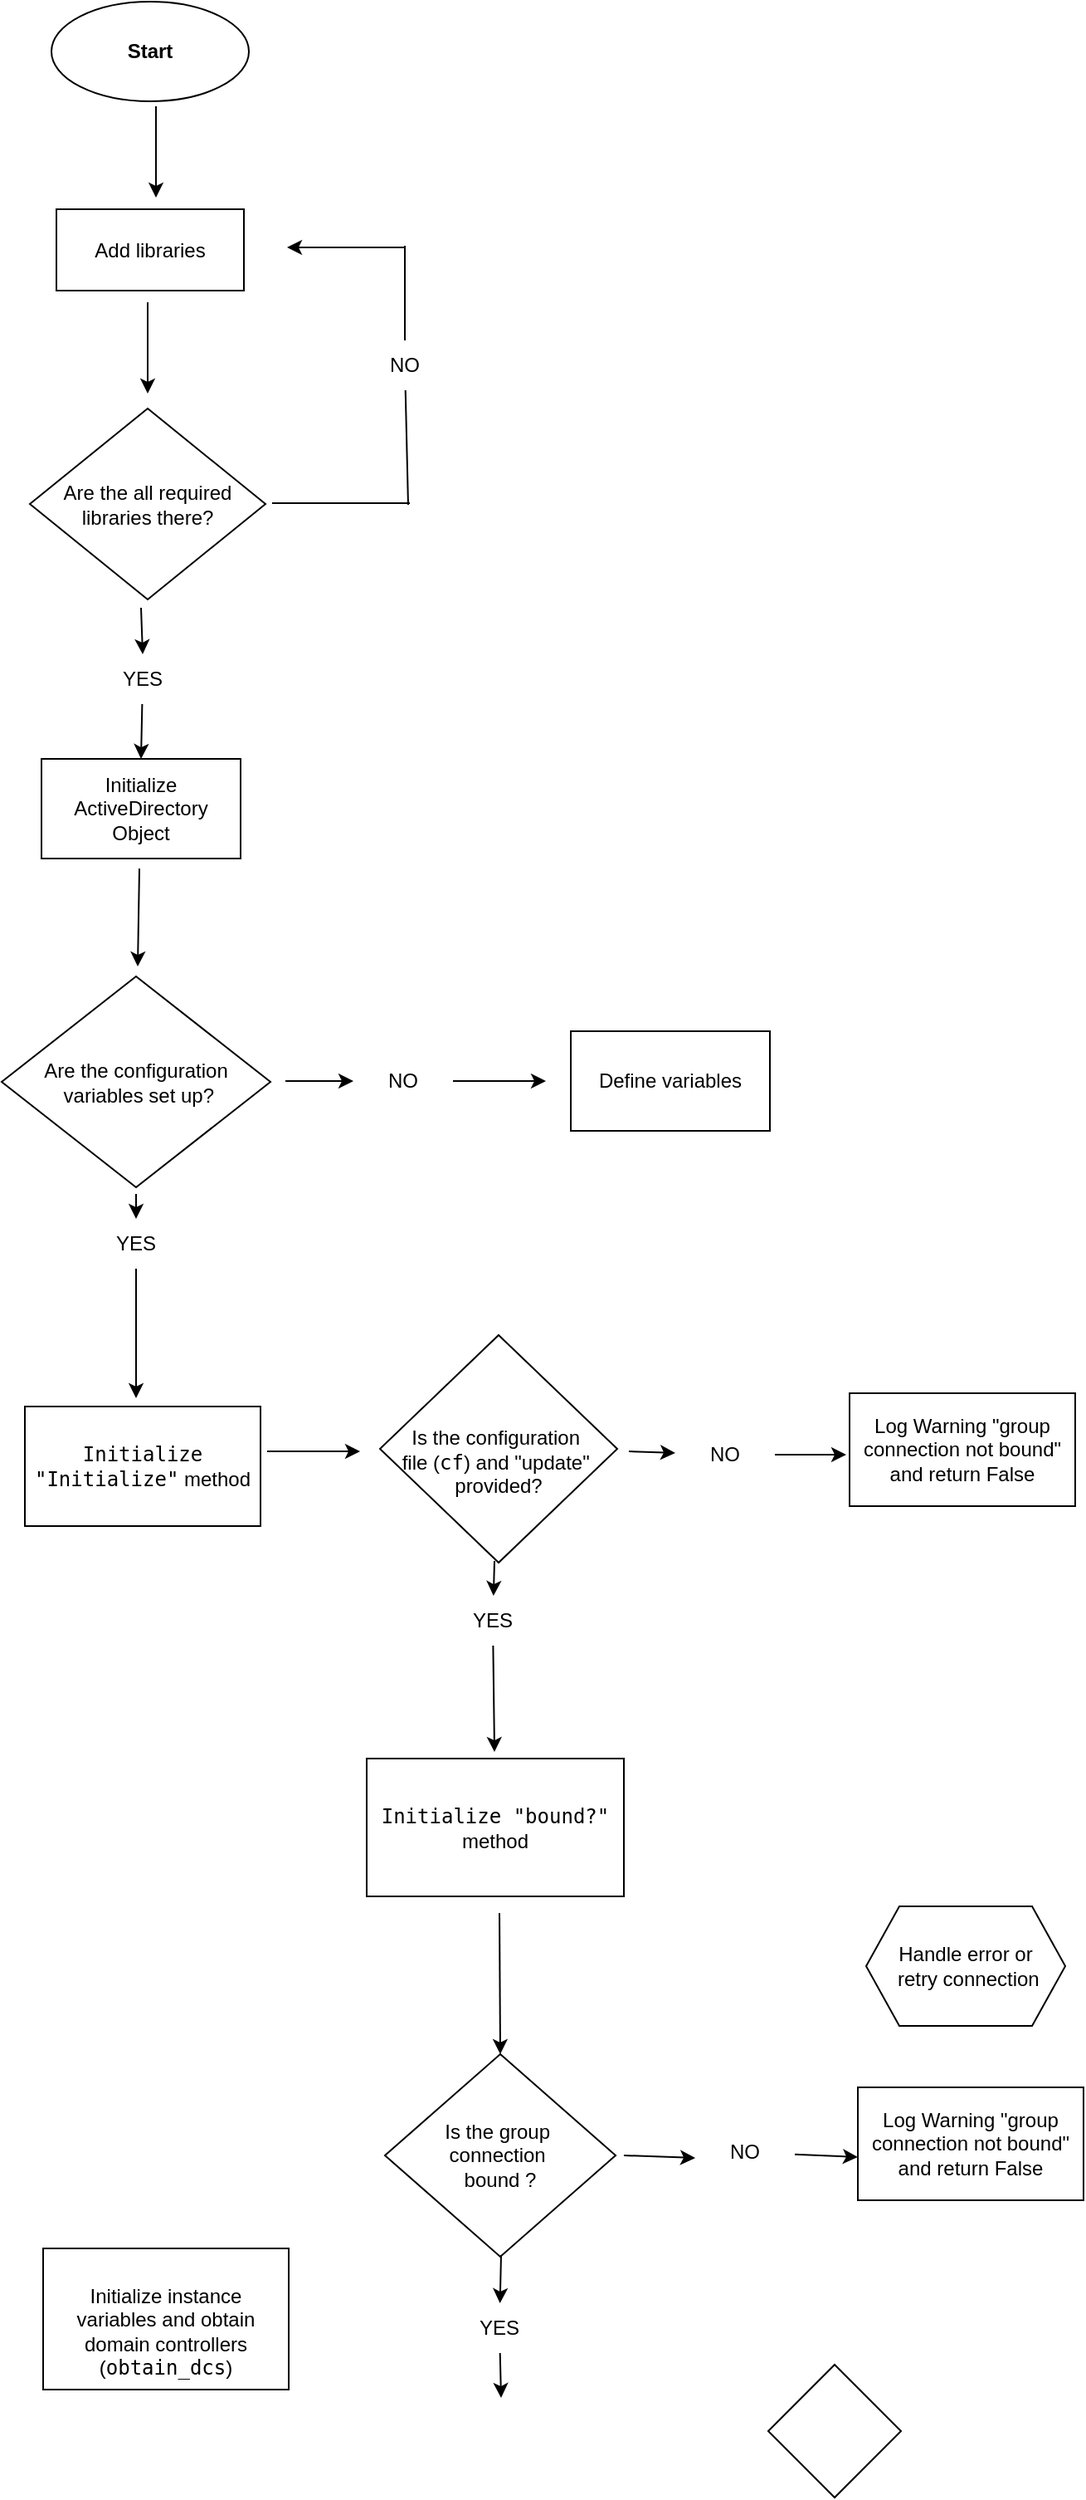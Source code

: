 <mxfile version="24.6.2" type="github">
  <diagram name="Page-1" id="nrMohRXkfmWptk8Ia3cE">
    <mxGraphModel dx="2750" dy="2730" grid="1" gridSize="1" guides="1" tooltips="1" connect="1" arrows="1" fold="1" page="1" pageScale="1" pageWidth="850" pageHeight="1100" math="0" shadow="0">
      <root>
        <mxCell id="0" />
        <mxCell id="1" parent="0" />
        <mxCell id="9EuuWl_7FSERNrRJokhg-1" value="Start" style="ellipse;whiteSpace=wrap;html=1;fontStyle=1" parent="1" vertex="1">
          <mxGeometry x="-1662" y="-2192" width="119" height="60" as="geometry" />
        </mxCell>
        <mxCell id="v-x-NIrhz4WuDyH8p8N3-1" value="Are the all required libraries there?" style="rhombus;whiteSpace=wrap;html=1;" vertex="1" parent="1">
          <mxGeometry x="-1675" y="-1947" width="142" height="115" as="geometry" />
        </mxCell>
        <mxCell id="v-x-NIrhz4WuDyH8p8N3-3" value="" style="endArrow=classic;html=1;rounded=0;" edge="1" parent="1">
          <mxGeometry width="50" height="50" relative="1" as="geometry">
            <mxPoint x="-1599" y="-2129" as="sourcePoint" />
            <mxPoint x="-1599" y="-2074" as="targetPoint" />
          </mxGeometry>
        </mxCell>
        <mxCell id="v-x-NIrhz4WuDyH8p8N3-6" value="Add libraries" style="rounded=0;whiteSpace=wrap;html=1;" vertex="1" parent="1">
          <mxGeometry x="-1659" y="-2067" width="113" height="49" as="geometry" />
        </mxCell>
        <mxCell id="v-x-NIrhz4WuDyH8p8N3-7" value="" style="endArrow=classic;html=1;rounded=0;" edge="1" parent="1">
          <mxGeometry width="50" height="50" relative="1" as="geometry">
            <mxPoint x="-1604" y="-2011" as="sourcePoint" />
            <mxPoint x="-1604" y="-1956" as="targetPoint" />
          </mxGeometry>
        </mxCell>
        <mxCell id="v-x-NIrhz4WuDyH8p8N3-11" value="" style="endArrow=none;html=1;rounded=0;" edge="1" parent="1">
          <mxGeometry width="50" height="50" relative="1" as="geometry">
            <mxPoint x="-1529" y="-1890" as="sourcePoint" />
            <mxPoint x="-1446" y="-1890" as="targetPoint" />
          </mxGeometry>
        </mxCell>
        <mxCell id="v-x-NIrhz4WuDyH8p8N3-12" value="" style="endArrow=none;html=1;rounded=0;" edge="1" parent="1" source="v-x-NIrhz4WuDyH8p8N3-10">
          <mxGeometry width="50" height="50" relative="1" as="geometry">
            <mxPoint x="-1447" y="-1889" as="sourcePoint" />
            <mxPoint x="-1449" y="-2045" as="targetPoint" />
          </mxGeometry>
        </mxCell>
        <mxCell id="v-x-NIrhz4WuDyH8p8N3-13" value="" style="endArrow=classic;html=1;rounded=0;" edge="1" parent="1">
          <mxGeometry width="50" height="50" relative="1" as="geometry">
            <mxPoint x="-1449" y="-2044" as="sourcePoint" />
            <mxPoint x="-1520" y="-2044" as="targetPoint" />
          </mxGeometry>
        </mxCell>
        <mxCell id="v-x-NIrhz4WuDyH8p8N3-14" value="Initialize ActiveDirectory Object" style="rounded=0;whiteSpace=wrap;html=1;" vertex="1" parent="1">
          <mxGeometry x="-1668" y="-1736" width="120" height="60" as="geometry" />
        </mxCell>
        <mxCell id="v-x-NIrhz4WuDyH8p8N3-15" value="" style="endArrow=classic;html=1;rounded=0;entryX=0.5;entryY=0;entryDx=0;entryDy=0;" edge="1" parent="1" source="v-x-NIrhz4WuDyH8p8N3-18" target="v-x-NIrhz4WuDyH8p8N3-14">
          <mxGeometry width="50" height="50" relative="1" as="geometry">
            <mxPoint x="-1608" y="-1827" as="sourcePoint" />
            <mxPoint x="-1608" y="-1772" as="targetPoint" />
          </mxGeometry>
        </mxCell>
        <mxCell id="v-x-NIrhz4WuDyH8p8N3-17" value="" style="endArrow=none;html=1;rounded=0;" edge="1" parent="1" target="v-x-NIrhz4WuDyH8p8N3-10">
          <mxGeometry width="50" height="50" relative="1" as="geometry">
            <mxPoint x="-1447" y="-1889" as="sourcePoint" />
            <mxPoint x="-1449" y="-2045" as="targetPoint" />
          </mxGeometry>
        </mxCell>
        <mxCell id="v-x-NIrhz4WuDyH8p8N3-10" value="NO" style="text;html=1;align=center;verticalAlign=middle;whiteSpace=wrap;rounded=0;" vertex="1" parent="1">
          <mxGeometry x="-1479" y="-1988" width="60" height="30" as="geometry" />
        </mxCell>
        <mxCell id="v-x-NIrhz4WuDyH8p8N3-20" value="" style="endArrow=classic;html=1;rounded=0;entryX=0.5;entryY=0;entryDx=0;entryDy=0;" edge="1" parent="1" target="v-x-NIrhz4WuDyH8p8N3-18">
          <mxGeometry width="50" height="50" relative="1" as="geometry">
            <mxPoint x="-1608" y="-1827" as="sourcePoint" />
            <mxPoint x="-1608" y="-1736" as="targetPoint" />
          </mxGeometry>
        </mxCell>
        <mxCell id="v-x-NIrhz4WuDyH8p8N3-18" value="YES" style="text;html=1;align=center;verticalAlign=middle;whiteSpace=wrap;rounded=0;" vertex="1" parent="1">
          <mxGeometry x="-1637" y="-1799" width="60" height="30" as="geometry" />
        </mxCell>
        <mxCell id="v-x-NIrhz4WuDyH8p8N3-21" value="&lt;div&gt;Are the configuration&lt;/div&gt;&lt;div&gt;&amp;nbsp;variables set up? &lt;/div&gt;" style="rhombus;whiteSpace=wrap;html=1;" vertex="1" parent="1">
          <mxGeometry x="-1692" y="-1605" width="162" height="127" as="geometry" />
        </mxCell>
        <mxCell id="v-x-NIrhz4WuDyH8p8N3-22" value="" style="endArrow=classic;html=1;rounded=0;" edge="1" parent="1">
          <mxGeometry width="50" height="50" relative="1" as="geometry">
            <mxPoint x="-1609" y="-1670" as="sourcePoint" />
            <mxPoint x="-1610" y="-1611" as="targetPoint" />
          </mxGeometry>
        </mxCell>
        <mxCell id="v-x-NIrhz4WuDyH8p8N3-23" value="" style="endArrow=classic;html=1;rounded=0;" edge="1" parent="1" source="v-x-NIrhz4WuDyH8p8N3-25">
          <mxGeometry width="50" height="50" relative="1" as="geometry">
            <mxPoint x="-1521" y="-1542" as="sourcePoint" />
            <mxPoint x="-1364" y="-1542" as="targetPoint" />
          </mxGeometry>
        </mxCell>
        <mxCell id="v-x-NIrhz4WuDyH8p8N3-24" value="" style="endArrow=classic;html=1;rounded=0;" edge="1" parent="1" source="v-x-NIrhz4WuDyH8p8N3-29">
          <mxGeometry width="50" height="50" relative="1" as="geometry">
            <mxPoint x="-1611" y="-1474" as="sourcePoint" />
            <mxPoint x="-1611" y="-1351" as="targetPoint" />
          </mxGeometry>
        </mxCell>
        <mxCell id="v-x-NIrhz4WuDyH8p8N3-28" value="" style="endArrow=classic;html=1;rounded=0;" edge="1" parent="1" target="v-x-NIrhz4WuDyH8p8N3-25">
          <mxGeometry width="50" height="50" relative="1" as="geometry">
            <mxPoint x="-1521" y="-1542" as="sourcePoint" />
            <mxPoint x="-1364" y="-1542" as="targetPoint" />
          </mxGeometry>
        </mxCell>
        <mxCell id="v-x-NIrhz4WuDyH8p8N3-25" value="NO" style="text;html=1;align=center;verticalAlign=middle;whiteSpace=wrap;rounded=0;" vertex="1" parent="1">
          <mxGeometry x="-1480" y="-1557" width="60" height="30" as="geometry" />
        </mxCell>
        <mxCell id="v-x-NIrhz4WuDyH8p8N3-31" value="" style="endArrow=classic;html=1;rounded=0;" edge="1" parent="1" target="v-x-NIrhz4WuDyH8p8N3-29">
          <mxGeometry width="50" height="50" relative="1" as="geometry">
            <mxPoint x="-1611" y="-1474" as="sourcePoint" />
            <mxPoint x="-1611" y="-1351" as="targetPoint" />
          </mxGeometry>
        </mxCell>
        <mxCell id="v-x-NIrhz4WuDyH8p8N3-29" value="YES" style="text;html=1;align=center;verticalAlign=middle;whiteSpace=wrap;rounded=0;" vertex="1" parent="1">
          <mxGeometry x="-1641" y="-1459" width="60" height="30" as="geometry" />
        </mxCell>
        <mxCell id="v-x-NIrhz4WuDyH8p8N3-32" value="Define variables" style="rounded=0;whiteSpace=wrap;html=1;" vertex="1" parent="1">
          <mxGeometry x="-1349" y="-1572" width="120" height="60" as="geometry" />
        </mxCell>
        <mxCell id="v-x-NIrhz4WuDyH8p8N3-35" value="" style="endArrow=classic;html=1;rounded=0;" edge="1" parent="1">
          <mxGeometry width="50" height="50" relative="1" as="geometry">
            <mxPoint x="-1532" y="-1319" as="sourcePoint" />
            <mxPoint x="-1476" y="-1319" as="targetPoint" />
          </mxGeometry>
        </mxCell>
        <mxCell id="v-x-NIrhz4WuDyH8p8N3-36" value="" style="endArrow=classic;html=1;rounded=0;" edge="1" parent="1" source="v-x-NIrhz4WuDyH8p8N3-38">
          <mxGeometry width="50" height="50" relative="1" as="geometry">
            <mxPoint x="-1312" y="-1319" as="sourcePoint" />
            <mxPoint x="-1183" y="-1317" as="targetPoint" />
          </mxGeometry>
        </mxCell>
        <mxCell id="v-x-NIrhz4WuDyH8p8N3-37" value="" style="endArrow=classic;html=1;rounded=0;" edge="1" parent="1" source="v-x-NIrhz4WuDyH8p8N3-41">
          <mxGeometry width="50" height="50" relative="1" as="geometry">
            <mxPoint x="-1395" y="-1253" as="sourcePoint" />
            <mxPoint x="-1395" y="-1138" as="targetPoint" />
          </mxGeometry>
        </mxCell>
        <mxCell id="v-x-NIrhz4WuDyH8p8N3-39" value="" style="endArrow=classic;html=1;rounded=0;" edge="1" parent="1" target="v-x-NIrhz4WuDyH8p8N3-38">
          <mxGeometry width="50" height="50" relative="1" as="geometry">
            <mxPoint x="-1314" y="-1319" as="sourcePoint" />
            <mxPoint x="-1183" y="-1319" as="targetPoint" />
          </mxGeometry>
        </mxCell>
        <mxCell id="v-x-NIrhz4WuDyH8p8N3-38" value="NO" style="text;html=1;align=center;verticalAlign=middle;whiteSpace=wrap;rounded=0;" vertex="1" parent="1">
          <mxGeometry x="-1286" y="-1332" width="60" height="30" as="geometry" />
        </mxCell>
        <mxCell id="v-x-NIrhz4WuDyH8p8N3-42" value="" style="endArrow=classic;html=1;rounded=0;" edge="1" parent="1" target="v-x-NIrhz4WuDyH8p8N3-41">
          <mxGeometry width="50" height="50" relative="1" as="geometry">
            <mxPoint x="-1395" y="-1253" as="sourcePoint" />
            <mxPoint x="-1395" y="-1138" as="targetPoint" />
          </mxGeometry>
        </mxCell>
        <mxCell id="v-x-NIrhz4WuDyH8p8N3-41" value="YES" style="text;html=1;align=center;verticalAlign=middle;whiteSpace=wrap;rounded=0;" vertex="1" parent="1">
          <mxGeometry x="-1426" y="-1232" width="60" height="30" as="geometry" />
        </mxCell>
        <mxCell id="v-x-NIrhz4WuDyH8p8N3-43" value="Log Warning &quot;group connection               not bound&quot; and return False " style="rounded=0;whiteSpace=wrap;html=1;" vertex="1" parent="1">
          <mxGeometry x="-1181" y="-1354" width="136" height="68" as="geometry" />
        </mxCell>
        <mxCell id="v-x-NIrhz4WuDyH8p8N3-44" value="&lt;br&gt;&lt;div&gt;Initialize instance&lt;/div&gt;&lt;div&gt;&amp;nbsp;variables and obtain&amp;nbsp;&lt;/div&gt;&lt;div&gt;domain controllers (&lt;code&gt;obtain_dcs&lt;/code&gt;)&lt;/div&gt;" style="rounded=0;whiteSpace=wrap;html=1;" vertex="1" parent="1">
          <mxGeometry x="-1667" y="-839" width="148" height="85" as="geometry" />
        </mxCell>
        <mxCell id="v-x-NIrhz4WuDyH8p8N3-45" value="&lt;div&gt;Handle error or&lt;/div&gt;&lt;div&gt;&amp;nbsp;retry connection&lt;/div&gt;" style="shape=hexagon;perimeter=hexagonPerimeter2;whiteSpace=wrap;html=1;fixedSize=1;" vertex="1" parent="1">
          <mxGeometry x="-1171" y="-1045" width="120" height="72" as="geometry" />
        </mxCell>
        <mxCell id="v-x-NIrhz4WuDyH8p8N3-46" value="&lt;code&gt;Initialize &quot;Initialize&quot;&lt;/code&gt; method " style="rounded=0;whiteSpace=wrap;html=1;" vertex="1" parent="1">
          <mxGeometry x="-1678" y="-1346" width="142" height="72" as="geometry" />
        </mxCell>
        <mxCell id="v-x-NIrhz4WuDyH8p8N3-47" value="&lt;div&gt;Is the group&amp;nbsp;&lt;/div&gt;&lt;div&gt;connection&amp;nbsp;&lt;/div&gt;&lt;div&gt;bound ?&lt;/div&gt;" style="rhombus;whiteSpace=wrap;html=1;" vertex="1" parent="1">
          <mxGeometry x="-1461" y="-956" width="139" height="122" as="geometry" />
        </mxCell>
        <mxCell id="v-x-NIrhz4WuDyH8p8N3-48" value="&lt;br&gt;&lt;div&gt;Is the configuration&amp;nbsp;&lt;/div&gt;&lt;div&gt;file (&lt;code&gt;cf&lt;/code&gt;) and &quot;update&quot;&amp;nbsp; provided?&lt;/div&gt;" style="rhombus;whiteSpace=wrap;html=1;" vertex="1" parent="1">
          <mxGeometry x="-1464" y="-1389" width="143" height="137" as="geometry" />
        </mxCell>
        <mxCell id="v-x-NIrhz4WuDyH8p8N3-52" value="Log Warning &quot;group connection               not bound&quot; and return False " style="rounded=0;whiteSpace=wrap;html=1;" vertex="1" parent="1">
          <mxGeometry x="-1176" y="-936" width="136" height="68" as="geometry" />
        </mxCell>
        <mxCell id="v-x-NIrhz4WuDyH8p8N3-53" value="" style="endArrow=classic;html=1;rounded=0;entryX=0.5;entryY=0;entryDx=0;entryDy=0;" edge="1" parent="1" target="v-x-NIrhz4WuDyH8p8N3-47">
          <mxGeometry width="50" height="50" relative="1" as="geometry">
            <mxPoint x="-1392" y="-1041" as="sourcePoint" />
            <mxPoint x="-1391" y="-977" as="targetPoint" />
          </mxGeometry>
        </mxCell>
        <mxCell id="v-x-NIrhz4WuDyH8p8N3-55" value="" style="endArrow=classic;html=1;rounded=0;" edge="1" parent="1" source="v-x-NIrhz4WuDyH8p8N3-59">
          <mxGeometry width="50" height="50" relative="1" as="geometry">
            <mxPoint x="-1391" y="-835" as="sourcePoint" />
            <mxPoint x="-1391" y="-749" as="targetPoint" />
          </mxGeometry>
        </mxCell>
        <mxCell id="v-x-NIrhz4WuDyH8p8N3-56" value="" style="endArrow=classic;html=1;rounded=0;entryX=0;entryY=0.618;entryDx=0;entryDy=0;entryPerimeter=0;" edge="1" parent="1" source="v-x-NIrhz4WuDyH8p8N3-57" target="v-x-NIrhz4WuDyH8p8N3-52">
          <mxGeometry width="50" height="50" relative="1" as="geometry">
            <mxPoint x="-1317" y="-895" as="sourcePoint" />
            <mxPoint x="-1245" y="-895" as="targetPoint" />
          </mxGeometry>
        </mxCell>
        <mxCell id="v-x-NIrhz4WuDyH8p8N3-58" value="" style="endArrow=classic;html=1;rounded=0;entryX=0;entryY=0.618;entryDx=0;entryDy=0;entryPerimeter=0;" edge="1" parent="1" target="v-x-NIrhz4WuDyH8p8N3-57">
          <mxGeometry width="50" height="50" relative="1" as="geometry">
            <mxPoint x="-1317" y="-895" as="sourcePoint" />
            <mxPoint x="-1221" y="-892" as="targetPoint" />
          </mxGeometry>
        </mxCell>
        <mxCell id="v-x-NIrhz4WuDyH8p8N3-57" value="NO" style="text;html=1;align=center;verticalAlign=middle;whiteSpace=wrap;rounded=0;" vertex="1" parent="1">
          <mxGeometry x="-1274" y="-912" width="60" height="30" as="geometry" />
        </mxCell>
        <mxCell id="v-x-NIrhz4WuDyH8p8N3-60" value="" style="endArrow=classic;html=1;rounded=0;" edge="1" parent="1" target="v-x-NIrhz4WuDyH8p8N3-59">
          <mxGeometry width="50" height="50" relative="1" as="geometry">
            <mxPoint x="-1391" y="-835" as="sourcePoint" />
            <mxPoint x="-1391" y="-749" as="targetPoint" />
          </mxGeometry>
        </mxCell>
        <mxCell id="v-x-NIrhz4WuDyH8p8N3-59" value="YES" style="text;html=1;align=center;verticalAlign=middle;whiteSpace=wrap;rounded=0;" vertex="1" parent="1">
          <mxGeometry x="-1422" y="-806" width="60" height="30" as="geometry" />
        </mxCell>
        <mxCell id="v-x-NIrhz4WuDyH8p8N3-61" value="&lt;code&gt;Initialize &quot;bound?&quot;&lt;/code&gt; method " style="rounded=0;whiteSpace=wrap;html=1;" vertex="1" parent="1">
          <mxGeometry x="-1472" y="-1134" width="155" height="83" as="geometry" />
        </mxCell>
        <mxCell id="v-x-NIrhz4WuDyH8p8N3-62" value="" style="rhombus;whiteSpace=wrap;html=1;" vertex="1" parent="1">
          <mxGeometry x="-1230" y="-769" width="80" height="80" as="geometry" />
        </mxCell>
      </root>
    </mxGraphModel>
  </diagram>
</mxfile>
